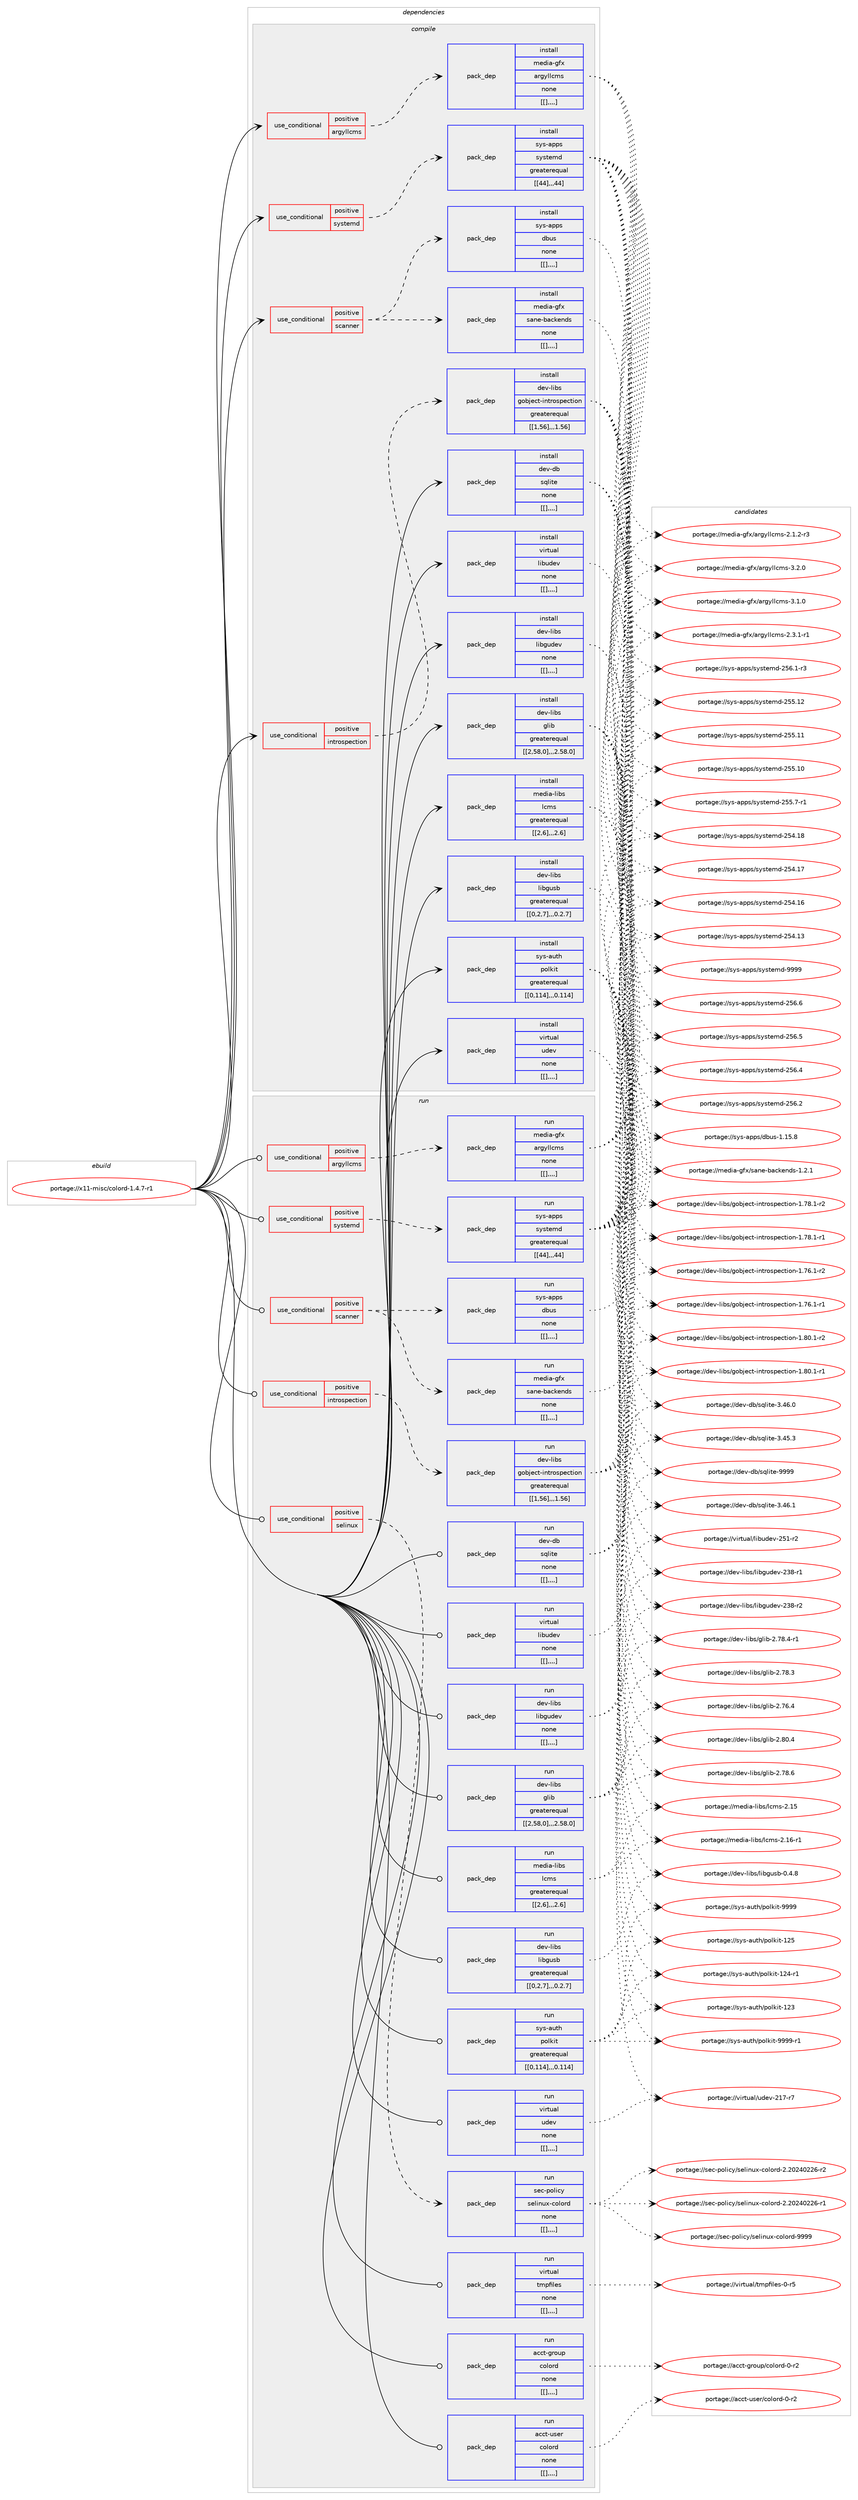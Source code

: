 digraph prolog {

# *************
# Graph options
# *************

newrank=true;
concentrate=true;
compound=true;
graph [rankdir=LR,fontname=Helvetica,fontsize=10,ranksep=1.5];#, ranksep=2.5, nodesep=0.2];
edge  [arrowhead=vee];
node  [fontname=Helvetica,fontsize=10];

# **********
# The ebuild
# **********

subgraph cluster_leftcol {
color=gray;
label=<<i>ebuild</i>>;
id [label="portage://x11-misc/colord-1.4.7-r1", color=red, width=4, href="../x11-misc/colord-1.4.7-r1.svg"];
}

# ****************
# The dependencies
# ****************

subgraph cluster_midcol {
color=gray;
label=<<i>dependencies</i>>;
subgraph cluster_compile {
fillcolor="#eeeeee";
style=filled;
label=<<i>compile</i>>;
subgraph cond11597 {
dependency33133 [label=<<TABLE BORDER="0" CELLBORDER="1" CELLSPACING="0" CELLPADDING="4"><TR><TD ROWSPAN="3" CELLPADDING="10">use_conditional</TD></TR><TR><TD>positive</TD></TR><TR><TD>argyllcms</TD></TR></TABLE>>, shape=none, color=red];
subgraph pack21311 {
dependency33134 [label=<<TABLE BORDER="0" CELLBORDER="1" CELLSPACING="0" CELLPADDING="4" WIDTH="220"><TR><TD ROWSPAN="6" CELLPADDING="30">pack_dep</TD></TR><TR><TD WIDTH="110">install</TD></TR><TR><TD>media-gfx</TD></TR><TR><TD>argyllcms</TD></TR><TR><TD>none</TD></TR><TR><TD>[[],,,,]</TD></TR></TABLE>>, shape=none, color=blue];
}
dependency33133:e -> dependency33134:w [weight=20,style="dashed",arrowhead="vee"];
}
id:e -> dependency33133:w [weight=20,style="solid",arrowhead="vee"];
subgraph cond11598 {
dependency33135 [label=<<TABLE BORDER="0" CELLBORDER="1" CELLSPACING="0" CELLPADDING="4"><TR><TD ROWSPAN="3" CELLPADDING="10">use_conditional</TD></TR><TR><TD>positive</TD></TR><TR><TD>introspection</TD></TR></TABLE>>, shape=none, color=red];
subgraph pack21312 {
dependency33136 [label=<<TABLE BORDER="0" CELLBORDER="1" CELLSPACING="0" CELLPADDING="4" WIDTH="220"><TR><TD ROWSPAN="6" CELLPADDING="30">pack_dep</TD></TR><TR><TD WIDTH="110">install</TD></TR><TR><TD>dev-libs</TD></TR><TR><TD>gobject-introspection</TD></TR><TR><TD>greaterequal</TD></TR><TR><TD>[[1,56],,,1.56]</TD></TR></TABLE>>, shape=none, color=blue];
}
dependency33135:e -> dependency33136:w [weight=20,style="dashed",arrowhead="vee"];
}
id:e -> dependency33135:w [weight=20,style="solid",arrowhead="vee"];
subgraph cond11599 {
dependency33137 [label=<<TABLE BORDER="0" CELLBORDER="1" CELLSPACING="0" CELLPADDING="4"><TR><TD ROWSPAN="3" CELLPADDING="10">use_conditional</TD></TR><TR><TD>positive</TD></TR><TR><TD>scanner</TD></TR></TABLE>>, shape=none, color=red];
subgraph pack21313 {
dependency33138 [label=<<TABLE BORDER="0" CELLBORDER="1" CELLSPACING="0" CELLPADDING="4" WIDTH="220"><TR><TD ROWSPAN="6" CELLPADDING="30">pack_dep</TD></TR><TR><TD WIDTH="110">install</TD></TR><TR><TD>media-gfx</TD></TR><TR><TD>sane-backends</TD></TR><TR><TD>none</TD></TR><TR><TD>[[],,,,]</TD></TR></TABLE>>, shape=none, color=blue];
}
dependency33137:e -> dependency33138:w [weight=20,style="dashed",arrowhead="vee"];
subgraph pack21314 {
dependency33139 [label=<<TABLE BORDER="0" CELLBORDER="1" CELLSPACING="0" CELLPADDING="4" WIDTH="220"><TR><TD ROWSPAN="6" CELLPADDING="30">pack_dep</TD></TR><TR><TD WIDTH="110">install</TD></TR><TR><TD>sys-apps</TD></TR><TR><TD>dbus</TD></TR><TR><TD>none</TD></TR><TR><TD>[[],,,,]</TD></TR></TABLE>>, shape=none, color=blue];
}
dependency33137:e -> dependency33139:w [weight=20,style="dashed",arrowhead="vee"];
}
id:e -> dependency33137:w [weight=20,style="solid",arrowhead="vee"];
subgraph cond11600 {
dependency33140 [label=<<TABLE BORDER="0" CELLBORDER="1" CELLSPACING="0" CELLPADDING="4"><TR><TD ROWSPAN="3" CELLPADDING="10">use_conditional</TD></TR><TR><TD>positive</TD></TR><TR><TD>systemd</TD></TR></TABLE>>, shape=none, color=red];
subgraph pack21315 {
dependency33141 [label=<<TABLE BORDER="0" CELLBORDER="1" CELLSPACING="0" CELLPADDING="4" WIDTH="220"><TR><TD ROWSPAN="6" CELLPADDING="30">pack_dep</TD></TR><TR><TD WIDTH="110">install</TD></TR><TR><TD>sys-apps</TD></TR><TR><TD>systemd</TD></TR><TR><TD>greaterequal</TD></TR><TR><TD>[[44],,,44]</TD></TR></TABLE>>, shape=none, color=blue];
}
dependency33140:e -> dependency33141:w [weight=20,style="dashed",arrowhead="vee"];
}
id:e -> dependency33140:w [weight=20,style="solid",arrowhead="vee"];
subgraph pack21316 {
dependency33142 [label=<<TABLE BORDER="0" CELLBORDER="1" CELLSPACING="0" CELLPADDING="4" WIDTH="220"><TR><TD ROWSPAN="6" CELLPADDING="30">pack_dep</TD></TR><TR><TD WIDTH="110">install</TD></TR><TR><TD>dev-db</TD></TR><TR><TD>sqlite</TD></TR><TR><TD>none</TD></TR><TR><TD>[[],,,,]</TD></TR></TABLE>>, shape=none, color=blue];
}
id:e -> dependency33142:w [weight=20,style="solid",arrowhead="vee"];
subgraph pack21317 {
dependency33143 [label=<<TABLE BORDER="0" CELLBORDER="1" CELLSPACING="0" CELLPADDING="4" WIDTH="220"><TR><TD ROWSPAN="6" CELLPADDING="30">pack_dep</TD></TR><TR><TD WIDTH="110">install</TD></TR><TR><TD>dev-libs</TD></TR><TR><TD>glib</TD></TR><TR><TD>greaterequal</TD></TR><TR><TD>[[2,58,0],,,2.58.0]</TD></TR></TABLE>>, shape=none, color=blue];
}
id:e -> dependency33143:w [weight=20,style="solid",arrowhead="vee"];
subgraph pack21318 {
dependency33144 [label=<<TABLE BORDER="0" CELLBORDER="1" CELLSPACING="0" CELLPADDING="4" WIDTH="220"><TR><TD ROWSPAN="6" CELLPADDING="30">pack_dep</TD></TR><TR><TD WIDTH="110">install</TD></TR><TR><TD>dev-libs</TD></TR><TR><TD>libgudev</TD></TR><TR><TD>none</TD></TR><TR><TD>[[],,,,]</TD></TR></TABLE>>, shape=none, color=blue];
}
id:e -> dependency33144:w [weight=20,style="solid",arrowhead="vee"];
subgraph pack21319 {
dependency33145 [label=<<TABLE BORDER="0" CELLBORDER="1" CELLSPACING="0" CELLPADDING="4" WIDTH="220"><TR><TD ROWSPAN="6" CELLPADDING="30">pack_dep</TD></TR><TR><TD WIDTH="110">install</TD></TR><TR><TD>dev-libs</TD></TR><TR><TD>libgusb</TD></TR><TR><TD>greaterequal</TD></TR><TR><TD>[[0,2,7],,,0.2.7]</TD></TR></TABLE>>, shape=none, color=blue];
}
id:e -> dependency33145:w [weight=20,style="solid",arrowhead="vee"];
subgraph pack21320 {
dependency33146 [label=<<TABLE BORDER="0" CELLBORDER="1" CELLSPACING="0" CELLPADDING="4" WIDTH="220"><TR><TD ROWSPAN="6" CELLPADDING="30">pack_dep</TD></TR><TR><TD WIDTH="110">install</TD></TR><TR><TD>media-libs</TD></TR><TR><TD>lcms</TD></TR><TR><TD>greaterequal</TD></TR><TR><TD>[[2,6],,,2.6]</TD></TR></TABLE>>, shape=none, color=blue];
}
id:e -> dependency33146:w [weight=20,style="solid",arrowhead="vee"];
subgraph pack21321 {
dependency33147 [label=<<TABLE BORDER="0" CELLBORDER="1" CELLSPACING="0" CELLPADDING="4" WIDTH="220"><TR><TD ROWSPAN="6" CELLPADDING="30">pack_dep</TD></TR><TR><TD WIDTH="110">install</TD></TR><TR><TD>sys-auth</TD></TR><TR><TD>polkit</TD></TR><TR><TD>greaterequal</TD></TR><TR><TD>[[0,114],,,0.114]</TD></TR></TABLE>>, shape=none, color=blue];
}
id:e -> dependency33147:w [weight=20,style="solid",arrowhead="vee"];
subgraph pack21322 {
dependency33148 [label=<<TABLE BORDER="0" CELLBORDER="1" CELLSPACING="0" CELLPADDING="4" WIDTH="220"><TR><TD ROWSPAN="6" CELLPADDING="30">pack_dep</TD></TR><TR><TD WIDTH="110">install</TD></TR><TR><TD>virtual</TD></TR><TR><TD>libudev</TD></TR><TR><TD>none</TD></TR><TR><TD>[[],,,,]</TD></TR></TABLE>>, shape=none, color=blue];
}
id:e -> dependency33148:w [weight=20,style="solid",arrowhead="vee"];
subgraph pack21323 {
dependency33149 [label=<<TABLE BORDER="0" CELLBORDER="1" CELLSPACING="0" CELLPADDING="4" WIDTH="220"><TR><TD ROWSPAN="6" CELLPADDING="30">pack_dep</TD></TR><TR><TD WIDTH="110">install</TD></TR><TR><TD>virtual</TD></TR><TR><TD>udev</TD></TR><TR><TD>none</TD></TR><TR><TD>[[],,,,]</TD></TR></TABLE>>, shape=none, color=blue];
}
id:e -> dependency33149:w [weight=20,style="solid",arrowhead="vee"];
}
subgraph cluster_compileandrun {
fillcolor="#eeeeee";
style=filled;
label=<<i>compile and run</i>>;
}
subgraph cluster_run {
fillcolor="#eeeeee";
style=filled;
label=<<i>run</i>>;
subgraph cond11601 {
dependency33150 [label=<<TABLE BORDER="0" CELLBORDER="1" CELLSPACING="0" CELLPADDING="4"><TR><TD ROWSPAN="3" CELLPADDING="10">use_conditional</TD></TR><TR><TD>positive</TD></TR><TR><TD>argyllcms</TD></TR></TABLE>>, shape=none, color=red];
subgraph pack21324 {
dependency33151 [label=<<TABLE BORDER="0" CELLBORDER="1" CELLSPACING="0" CELLPADDING="4" WIDTH="220"><TR><TD ROWSPAN="6" CELLPADDING="30">pack_dep</TD></TR><TR><TD WIDTH="110">run</TD></TR><TR><TD>media-gfx</TD></TR><TR><TD>argyllcms</TD></TR><TR><TD>none</TD></TR><TR><TD>[[],,,,]</TD></TR></TABLE>>, shape=none, color=blue];
}
dependency33150:e -> dependency33151:w [weight=20,style="dashed",arrowhead="vee"];
}
id:e -> dependency33150:w [weight=20,style="solid",arrowhead="odot"];
subgraph cond11602 {
dependency33152 [label=<<TABLE BORDER="0" CELLBORDER="1" CELLSPACING="0" CELLPADDING="4"><TR><TD ROWSPAN="3" CELLPADDING="10">use_conditional</TD></TR><TR><TD>positive</TD></TR><TR><TD>introspection</TD></TR></TABLE>>, shape=none, color=red];
subgraph pack21325 {
dependency33153 [label=<<TABLE BORDER="0" CELLBORDER="1" CELLSPACING="0" CELLPADDING="4" WIDTH="220"><TR><TD ROWSPAN="6" CELLPADDING="30">pack_dep</TD></TR><TR><TD WIDTH="110">run</TD></TR><TR><TD>dev-libs</TD></TR><TR><TD>gobject-introspection</TD></TR><TR><TD>greaterequal</TD></TR><TR><TD>[[1,56],,,1.56]</TD></TR></TABLE>>, shape=none, color=blue];
}
dependency33152:e -> dependency33153:w [weight=20,style="dashed",arrowhead="vee"];
}
id:e -> dependency33152:w [weight=20,style="solid",arrowhead="odot"];
subgraph cond11603 {
dependency33154 [label=<<TABLE BORDER="0" CELLBORDER="1" CELLSPACING="0" CELLPADDING="4"><TR><TD ROWSPAN="3" CELLPADDING="10">use_conditional</TD></TR><TR><TD>positive</TD></TR><TR><TD>scanner</TD></TR></TABLE>>, shape=none, color=red];
subgraph pack21326 {
dependency33155 [label=<<TABLE BORDER="0" CELLBORDER="1" CELLSPACING="0" CELLPADDING="4" WIDTH="220"><TR><TD ROWSPAN="6" CELLPADDING="30">pack_dep</TD></TR><TR><TD WIDTH="110">run</TD></TR><TR><TD>media-gfx</TD></TR><TR><TD>sane-backends</TD></TR><TR><TD>none</TD></TR><TR><TD>[[],,,,]</TD></TR></TABLE>>, shape=none, color=blue];
}
dependency33154:e -> dependency33155:w [weight=20,style="dashed",arrowhead="vee"];
subgraph pack21327 {
dependency33156 [label=<<TABLE BORDER="0" CELLBORDER="1" CELLSPACING="0" CELLPADDING="4" WIDTH="220"><TR><TD ROWSPAN="6" CELLPADDING="30">pack_dep</TD></TR><TR><TD WIDTH="110">run</TD></TR><TR><TD>sys-apps</TD></TR><TR><TD>dbus</TD></TR><TR><TD>none</TD></TR><TR><TD>[[],,,,]</TD></TR></TABLE>>, shape=none, color=blue];
}
dependency33154:e -> dependency33156:w [weight=20,style="dashed",arrowhead="vee"];
}
id:e -> dependency33154:w [weight=20,style="solid",arrowhead="odot"];
subgraph cond11604 {
dependency33157 [label=<<TABLE BORDER="0" CELLBORDER="1" CELLSPACING="0" CELLPADDING="4"><TR><TD ROWSPAN="3" CELLPADDING="10">use_conditional</TD></TR><TR><TD>positive</TD></TR><TR><TD>selinux</TD></TR></TABLE>>, shape=none, color=red];
subgraph pack21328 {
dependency33158 [label=<<TABLE BORDER="0" CELLBORDER="1" CELLSPACING="0" CELLPADDING="4" WIDTH="220"><TR><TD ROWSPAN="6" CELLPADDING="30">pack_dep</TD></TR><TR><TD WIDTH="110">run</TD></TR><TR><TD>sec-policy</TD></TR><TR><TD>selinux-colord</TD></TR><TR><TD>none</TD></TR><TR><TD>[[],,,,]</TD></TR></TABLE>>, shape=none, color=blue];
}
dependency33157:e -> dependency33158:w [weight=20,style="dashed",arrowhead="vee"];
}
id:e -> dependency33157:w [weight=20,style="solid",arrowhead="odot"];
subgraph cond11605 {
dependency33159 [label=<<TABLE BORDER="0" CELLBORDER="1" CELLSPACING="0" CELLPADDING="4"><TR><TD ROWSPAN="3" CELLPADDING="10">use_conditional</TD></TR><TR><TD>positive</TD></TR><TR><TD>systemd</TD></TR></TABLE>>, shape=none, color=red];
subgraph pack21329 {
dependency33160 [label=<<TABLE BORDER="0" CELLBORDER="1" CELLSPACING="0" CELLPADDING="4" WIDTH="220"><TR><TD ROWSPAN="6" CELLPADDING="30">pack_dep</TD></TR><TR><TD WIDTH="110">run</TD></TR><TR><TD>sys-apps</TD></TR><TR><TD>systemd</TD></TR><TR><TD>greaterequal</TD></TR><TR><TD>[[44],,,44]</TD></TR></TABLE>>, shape=none, color=blue];
}
dependency33159:e -> dependency33160:w [weight=20,style="dashed",arrowhead="vee"];
}
id:e -> dependency33159:w [weight=20,style="solid",arrowhead="odot"];
subgraph pack21330 {
dependency33161 [label=<<TABLE BORDER="0" CELLBORDER="1" CELLSPACING="0" CELLPADDING="4" WIDTH="220"><TR><TD ROWSPAN="6" CELLPADDING="30">pack_dep</TD></TR><TR><TD WIDTH="110">run</TD></TR><TR><TD>acct-group</TD></TR><TR><TD>colord</TD></TR><TR><TD>none</TD></TR><TR><TD>[[],,,,]</TD></TR></TABLE>>, shape=none, color=blue];
}
id:e -> dependency33161:w [weight=20,style="solid",arrowhead="odot"];
subgraph pack21331 {
dependency33162 [label=<<TABLE BORDER="0" CELLBORDER="1" CELLSPACING="0" CELLPADDING="4" WIDTH="220"><TR><TD ROWSPAN="6" CELLPADDING="30">pack_dep</TD></TR><TR><TD WIDTH="110">run</TD></TR><TR><TD>acct-user</TD></TR><TR><TD>colord</TD></TR><TR><TD>none</TD></TR><TR><TD>[[],,,,]</TD></TR></TABLE>>, shape=none, color=blue];
}
id:e -> dependency33162:w [weight=20,style="solid",arrowhead="odot"];
subgraph pack21332 {
dependency33163 [label=<<TABLE BORDER="0" CELLBORDER="1" CELLSPACING="0" CELLPADDING="4" WIDTH="220"><TR><TD ROWSPAN="6" CELLPADDING="30">pack_dep</TD></TR><TR><TD WIDTH="110">run</TD></TR><TR><TD>dev-db</TD></TR><TR><TD>sqlite</TD></TR><TR><TD>none</TD></TR><TR><TD>[[],,,,]</TD></TR></TABLE>>, shape=none, color=blue];
}
id:e -> dependency33163:w [weight=20,style="solid",arrowhead="odot"];
subgraph pack21333 {
dependency33164 [label=<<TABLE BORDER="0" CELLBORDER="1" CELLSPACING="0" CELLPADDING="4" WIDTH="220"><TR><TD ROWSPAN="6" CELLPADDING="30">pack_dep</TD></TR><TR><TD WIDTH="110">run</TD></TR><TR><TD>dev-libs</TD></TR><TR><TD>glib</TD></TR><TR><TD>greaterequal</TD></TR><TR><TD>[[2,58,0],,,2.58.0]</TD></TR></TABLE>>, shape=none, color=blue];
}
id:e -> dependency33164:w [weight=20,style="solid",arrowhead="odot"];
subgraph pack21334 {
dependency33165 [label=<<TABLE BORDER="0" CELLBORDER="1" CELLSPACING="0" CELLPADDING="4" WIDTH="220"><TR><TD ROWSPAN="6" CELLPADDING="30">pack_dep</TD></TR><TR><TD WIDTH="110">run</TD></TR><TR><TD>dev-libs</TD></TR><TR><TD>libgudev</TD></TR><TR><TD>none</TD></TR><TR><TD>[[],,,,]</TD></TR></TABLE>>, shape=none, color=blue];
}
id:e -> dependency33165:w [weight=20,style="solid",arrowhead="odot"];
subgraph pack21335 {
dependency33166 [label=<<TABLE BORDER="0" CELLBORDER="1" CELLSPACING="0" CELLPADDING="4" WIDTH="220"><TR><TD ROWSPAN="6" CELLPADDING="30">pack_dep</TD></TR><TR><TD WIDTH="110">run</TD></TR><TR><TD>dev-libs</TD></TR><TR><TD>libgusb</TD></TR><TR><TD>greaterequal</TD></TR><TR><TD>[[0,2,7],,,0.2.7]</TD></TR></TABLE>>, shape=none, color=blue];
}
id:e -> dependency33166:w [weight=20,style="solid",arrowhead="odot"];
subgraph pack21336 {
dependency33167 [label=<<TABLE BORDER="0" CELLBORDER="1" CELLSPACING="0" CELLPADDING="4" WIDTH="220"><TR><TD ROWSPAN="6" CELLPADDING="30">pack_dep</TD></TR><TR><TD WIDTH="110">run</TD></TR><TR><TD>media-libs</TD></TR><TR><TD>lcms</TD></TR><TR><TD>greaterequal</TD></TR><TR><TD>[[2,6],,,2.6]</TD></TR></TABLE>>, shape=none, color=blue];
}
id:e -> dependency33167:w [weight=20,style="solid",arrowhead="odot"];
subgraph pack21337 {
dependency33168 [label=<<TABLE BORDER="0" CELLBORDER="1" CELLSPACING="0" CELLPADDING="4" WIDTH="220"><TR><TD ROWSPAN="6" CELLPADDING="30">pack_dep</TD></TR><TR><TD WIDTH="110">run</TD></TR><TR><TD>sys-auth</TD></TR><TR><TD>polkit</TD></TR><TR><TD>greaterequal</TD></TR><TR><TD>[[0,114],,,0.114]</TD></TR></TABLE>>, shape=none, color=blue];
}
id:e -> dependency33168:w [weight=20,style="solid",arrowhead="odot"];
subgraph pack21338 {
dependency33169 [label=<<TABLE BORDER="0" CELLBORDER="1" CELLSPACING="0" CELLPADDING="4" WIDTH="220"><TR><TD ROWSPAN="6" CELLPADDING="30">pack_dep</TD></TR><TR><TD WIDTH="110">run</TD></TR><TR><TD>virtual</TD></TR><TR><TD>libudev</TD></TR><TR><TD>none</TD></TR><TR><TD>[[],,,,]</TD></TR></TABLE>>, shape=none, color=blue];
}
id:e -> dependency33169:w [weight=20,style="solid",arrowhead="odot"];
subgraph pack21339 {
dependency33170 [label=<<TABLE BORDER="0" CELLBORDER="1" CELLSPACING="0" CELLPADDING="4" WIDTH="220"><TR><TD ROWSPAN="6" CELLPADDING="30">pack_dep</TD></TR><TR><TD WIDTH="110">run</TD></TR><TR><TD>virtual</TD></TR><TR><TD>tmpfiles</TD></TR><TR><TD>none</TD></TR><TR><TD>[[],,,,]</TD></TR></TABLE>>, shape=none, color=blue];
}
id:e -> dependency33170:w [weight=20,style="solid",arrowhead="odot"];
subgraph pack21340 {
dependency33171 [label=<<TABLE BORDER="0" CELLBORDER="1" CELLSPACING="0" CELLPADDING="4" WIDTH="220"><TR><TD ROWSPAN="6" CELLPADDING="30">pack_dep</TD></TR><TR><TD WIDTH="110">run</TD></TR><TR><TD>virtual</TD></TR><TR><TD>udev</TD></TR><TR><TD>none</TD></TR><TR><TD>[[],,,,]</TD></TR></TABLE>>, shape=none, color=blue];
}
id:e -> dependency33171:w [weight=20,style="solid",arrowhead="odot"];
}
}

# **************
# The candidates
# **************

subgraph cluster_choices {
rank=same;
color=gray;
label=<<i>candidates</i>>;

subgraph choice21311 {
color=black;
nodesep=1;
choice1091011001059745103102120479711410312110810899109115455146504648 [label="portage://media-gfx/argyllcms-3.2.0", color=red, width=4,href="../media-gfx/argyllcms-3.2.0.svg"];
choice1091011001059745103102120479711410312110810899109115455146494648 [label="portage://media-gfx/argyllcms-3.1.0", color=red, width=4,href="../media-gfx/argyllcms-3.1.0.svg"];
choice10910110010597451031021204797114103121108108991091154550465146494511449 [label="portage://media-gfx/argyllcms-2.3.1-r1", color=red, width=4,href="../media-gfx/argyllcms-2.3.1-r1.svg"];
choice10910110010597451031021204797114103121108108991091154550464946504511451 [label="portage://media-gfx/argyllcms-2.1.2-r3", color=red, width=4,href="../media-gfx/argyllcms-2.1.2-r3.svg"];
dependency33134:e -> choice1091011001059745103102120479711410312110810899109115455146504648:w [style=dotted,weight="100"];
dependency33134:e -> choice1091011001059745103102120479711410312110810899109115455146494648:w [style=dotted,weight="100"];
dependency33134:e -> choice10910110010597451031021204797114103121108108991091154550465146494511449:w [style=dotted,weight="100"];
dependency33134:e -> choice10910110010597451031021204797114103121108108991091154550464946504511451:w [style=dotted,weight="100"];
}
subgraph choice21312 {
color=black;
nodesep=1;
choice10010111845108105981154710311198106101991164510511011611411111511210199116105111110454946564846494511450 [label="portage://dev-libs/gobject-introspection-1.80.1-r2", color=red, width=4,href="../dev-libs/gobject-introspection-1.80.1-r2.svg"];
choice10010111845108105981154710311198106101991164510511011611411111511210199116105111110454946564846494511449 [label="portage://dev-libs/gobject-introspection-1.80.1-r1", color=red, width=4,href="../dev-libs/gobject-introspection-1.80.1-r1.svg"];
choice10010111845108105981154710311198106101991164510511011611411111511210199116105111110454946555646494511450 [label="portage://dev-libs/gobject-introspection-1.78.1-r2", color=red, width=4,href="../dev-libs/gobject-introspection-1.78.1-r2.svg"];
choice10010111845108105981154710311198106101991164510511011611411111511210199116105111110454946555646494511449 [label="portage://dev-libs/gobject-introspection-1.78.1-r1", color=red, width=4,href="../dev-libs/gobject-introspection-1.78.1-r1.svg"];
choice10010111845108105981154710311198106101991164510511011611411111511210199116105111110454946555446494511450 [label="portage://dev-libs/gobject-introspection-1.76.1-r2", color=red, width=4,href="../dev-libs/gobject-introspection-1.76.1-r2.svg"];
choice10010111845108105981154710311198106101991164510511011611411111511210199116105111110454946555446494511449 [label="portage://dev-libs/gobject-introspection-1.76.1-r1", color=red, width=4,href="../dev-libs/gobject-introspection-1.76.1-r1.svg"];
dependency33136:e -> choice10010111845108105981154710311198106101991164510511011611411111511210199116105111110454946564846494511450:w [style=dotted,weight="100"];
dependency33136:e -> choice10010111845108105981154710311198106101991164510511011611411111511210199116105111110454946564846494511449:w [style=dotted,weight="100"];
dependency33136:e -> choice10010111845108105981154710311198106101991164510511011611411111511210199116105111110454946555646494511450:w [style=dotted,weight="100"];
dependency33136:e -> choice10010111845108105981154710311198106101991164510511011611411111511210199116105111110454946555646494511449:w [style=dotted,weight="100"];
dependency33136:e -> choice10010111845108105981154710311198106101991164510511011611411111511210199116105111110454946555446494511450:w [style=dotted,weight="100"];
dependency33136:e -> choice10010111845108105981154710311198106101991164510511011611411111511210199116105111110454946555446494511449:w [style=dotted,weight="100"];
}
subgraph choice21313 {
color=black;
nodesep=1;
choice1091011001059745103102120471159711010145989799107101110100115454946504649 [label="portage://media-gfx/sane-backends-1.2.1", color=red, width=4,href="../media-gfx/sane-backends-1.2.1.svg"];
dependency33138:e -> choice1091011001059745103102120471159711010145989799107101110100115454946504649:w [style=dotted,weight="100"];
}
subgraph choice21314 {
color=black;
nodesep=1;
choice1151211154597112112115471009811711545494649534656 [label="portage://sys-apps/dbus-1.15.8", color=red, width=4,href="../sys-apps/dbus-1.15.8.svg"];
dependency33139:e -> choice1151211154597112112115471009811711545494649534656:w [style=dotted,weight="100"];
}
subgraph choice21315 {
color=black;
nodesep=1;
choice1151211154597112112115471151211151161011091004557575757 [label="portage://sys-apps/systemd-9999", color=red, width=4,href="../sys-apps/systemd-9999.svg"];
choice115121115459711211211547115121115116101109100455053544654 [label="portage://sys-apps/systemd-256.6", color=red, width=4,href="../sys-apps/systemd-256.6.svg"];
choice115121115459711211211547115121115116101109100455053544653 [label="portage://sys-apps/systemd-256.5", color=red, width=4,href="../sys-apps/systemd-256.5.svg"];
choice115121115459711211211547115121115116101109100455053544652 [label="portage://sys-apps/systemd-256.4", color=red, width=4,href="../sys-apps/systemd-256.4.svg"];
choice115121115459711211211547115121115116101109100455053544650 [label="portage://sys-apps/systemd-256.2", color=red, width=4,href="../sys-apps/systemd-256.2.svg"];
choice1151211154597112112115471151211151161011091004550535446494511451 [label="portage://sys-apps/systemd-256.1-r3", color=red, width=4,href="../sys-apps/systemd-256.1-r3.svg"];
choice11512111545971121121154711512111511610110910045505353464950 [label="portage://sys-apps/systemd-255.12", color=red, width=4,href="../sys-apps/systemd-255.12.svg"];
choice11512111545971121121154711512111511610110910045505353464949 [label="portage://sys-apps/systemd-255.11", color=red, width=4,href="../sys-apps/systemd-255.11.svg"];
choice11512111545971121121154711512111511610110910045505353464948 [label="portage://sys-apps/systemd-255.10", color=red, width=4,href="../sys-apps/systemd-255.10.svg"];
choice1151211154597112112115471151211151161011091004550535346554511449 [label="portage://sys-apps/systemd-255.7-r1", color=red, width=4,href="../sys-apps/systemd-255.7-r1.svg"];
choice11512111545971121121154711512111511610110910045505352464956 [label="portage://sys-apps/systemd-254.18", color=red, width=4,href="../sys-apps/systemd-254.18.svg"];
choice11512111545971121121154711512111511610110910045505352464955 [label="portage://sys-apps/systemd-254.17", color=red, width=4,href="../sys-apps/systemd-254.17.svg"];
choice11512111545971121121154711512111511610110910045505352464954 [label="portage://sys-apps/systemd-254.16", color=red, width=4,href="../sys-apps/systemd-254.16.svg"];
choice11512111545971121121154711512111511610110910045505352464951 [label="portage://sys-apps/systemd-254.13", color=red, width=4,href="../sys-apps/systemd-254.13.svg"];
dependency33141:e -> choice1151211154597112112115471151211151161011091004557575757:w [style=dotted,weight="100"];
dependency33141:e -> choice115121115459711211211547115121115116101109100455053544654:w [style=dotted,weight="100"];
dependency33141:e -> choice115121115459711211211547115121115116101109100455053544653:w [style=dotted,weight="100"];
dependency33141:e -> choice115121115459711211211547115121115116101109100455053544652:w [style=dotted,weight="100"];
dependency33141:e -> choice115121115459711211211547115121115116101109100455053544650:w [style=dotted,weight="100"];
dependency33141:e -> choice1151211154597112112115471151211151161011091004550535446494511451:w [style=dotted,weight="100"];
dependency33141:e -> choice11512111545971121121154711512111511610110910045505353464950:w [style=dotted,weight="100"];
dependency33141:e -> choice11512111545971121121154711512111511610110910045505353464949:w [style=dotted,weight="100"];
dependency33141:e -> choice11512111545971121121154711512111511610110910045505353464948:w [style=dotted,weight="100"];
dependency33141:e -> choice1151211154597112112115471151211151161011091004550535346554511449:w [style=dotted,weight="100"];
dependency33141:e -> choice11512111545971121121154711512111511610110910045505352464956:w [style=dotted,weight="100"];
dependency33141:e -> choice11512111545971121121154711512111511610110910045505352464955:w [style=dotted,weight="100"];
dependency33141:e -> choice11512111545971121121154711512111511610110910045505352464954:w [style=dotted,weight="100"];
dependency33141:e -> choice11512111545971121121154711512111511610110910045505352464951:w [style=dotted,weight="100"];
}
subgraph choice21316 {
color=black;
nodesep=1;
choice1001011184510098471151131081051161014557575757 [label="portage://dev-db/sqlite-9999", color=red, width=4,href="../dev-db/sqlite-9999.svg"];
choice10010111845100984711511310810511610145514652544649 [label="portage://dev-db/sqlite-3.46.1", color=red, width=4,href="../dev-db/sqlite-3.46.1.svg"];
choice10010111845100984711511310810511610145514652544648 [label="portage://dev-db/sqlite-3.46.0", color=red, width=4,href="../dev-db/sqlite-3.46.0.svg"];
choice10010111845100984711511310810511610145514652534651 [label="portage://dev-db/sqlite-3.45.3", color=red, width=4,href="../dev-db/sqlite-3.45.3.svg"];
dependency33142:e -> choice1001011184510098471151131081051161014557575757:w [style=dotted,weight="100"];
dependency33142:e -> choice10010111845100984711511310810511610145514652544649:w [style=dotted,weight="100"];
dependency33142:e -> choice10010111845100984711511310810511610145514652544648:w [style=dotted,weight="100"];
dependency33142:e -> choice10010111845100984711511310810511610145514652534651:w [style=dotted,weight="100"];
}
subgraph choice21317 {
color=black;
nodesep=1;
choice1001011184510810598115471031081059845504656484652 [label="portage://dev-libs/glib-2.80.4", color=red, width=4,href="../dev-libs/glib-2.80.4.svg"];
choice1001011184510810598115471031081059845504655564654 [label="portage://dev-libs/glib-2.78.6", color=red, width=4,href="../dev-libs/glib-2.78.6.svg"];
choice10010111845108105981154710310810598455046555646524511449 [label="portage://dev-libs/glib-2.78.4-r1", color=red, width=4,href="../dev-libs/glib-2.78.4-r1.svg"];
choice1001011184510810598115471031081059845504655564651 [label="portage://dev-libs/glib-2.78.3", color=red, width=4,href="../dev-libs/glib-2.78.3.svg"];
choice1001011184510810598115471031081059845504655544652 [label="portage://dev-libs/glib-2.76.4", color=red, width=4,href="../dev-libs/glib-2.76.4.svg"];
dependency33143:e -> choice1001011184510810598115471031081059845504656484652:w [style=dotted,weight="100"];
dependency33143:e -> choice1001011184510810598115471031081059845504655564654:w [style=dotted,weight="100"];
dependency33143:e -> choice10010111845108105981154710310810598455046555646524511449:w [style=dotted,weight="100"];
dependency33143:e -> choice1001011184510810598115471031081059845504655564651:w [style=dotted,weight="100"];
dependency33143:e -> choice1001011184510810598115471031081059845504655544652:w [style=dotted,weight="100"];
}
subgraph choice21318 {
color=black;
nodesep=1;
choice10010111845108105981154710810598103117100101118455051564511450 [label="portage://dev-libs/libgudev-238-r2", color=red, width=4,href="../dev-libs/libgudev-238-r2.svg"];
choice10010111845108105981154710810598103117100101118455051564511449 [label="portage://dev-libs/libgudev-238-r1", color=red, width=4,href="../dev-libs/libgudev-238-r1.svg"];
dependency33144:e -> choice10010111845108105981154710810598103117100101118455051564511450:w [style=dotted,weight="100"];
dependency33144:e -> choice10010111845108105981154710810598103117100101118455051564511449:w [style=dotted,weight="100"];
}
subgraph choice21319 {
color=black;
nodesep=1;
choice1001011184510810598115471081059810311711598454846524656 [label="portage://dev-libs/libgusb-0.4.8", color=red, width=4,href="../dev-libs/libgusb-0.4.8.svg"];
dependency33145:e -> choice1001011184510810598115471081059810311711598454846524656:w [style=dotted,weight="100"];
}
subgraph choice21320 {
color=black;
nodesep=1;
choice109101100105974510810598115471089910911545504649544511449 [label="portage://media-libs/lcms-2.16-r1", color=red, width=4,href="../media-libs/lcms-2.16-r1.svg"];
choice10910110010597451081059811547108991091154550464953 [label="portage://media-libs/lcms-2.15", color=red, width=4,href="../media-libs/lcms-2.15.svg"];
dependency33146:e -> choice109101100105974510810598115471089910911545504649544511449:w [style=dotted,weight="100"];
dependency33146:e -> choice10910110010597451081059811547108991091154550464953:w [style=dotted,weight="100"];
}
subgraph choice21321 {
color=black;
nodesep=1;
choice11512111545971171161044711211110810710511645575757574511449 [label="portage://sys-auth/polkit-9999-r1", color=red, width=4,href="../sys-auth/polkit-9999-r1.svg"];
choice1151211154597117116104471121111081071051164557575757 [label="portage://sys-auth/polkit-9999", color=red, width=4,href="../sys-auth/polkit-9999.svg"];
choice11512111545971171161044711211110810710511645495053 [label="portage://sys-auth/polkit-125", color=red, width=4,href="../sys-auth/polkit-125.svg"];
choice115121115459711711610447112111108107105116454950524511449 [label="portage://sys-auth/polkit-124-r1", color=red, width=4,href="../sys-auth/polkit-124-r1.svg"];
choice11512111545971171161044711211110810710511645495051 [label="portage://sys-auth/polkit-123", color=red, width=4,href="../sys-auth/polkit-123.svg"];
dependency33147:e -> choice11512111545971171161044711211110810710511645575757574511449:w [style=dotted,weight="100"];
dependency33147:e -> choice1151211154597117116104471121111081071051164557575757:w [style=dotted,weight="100"];
dependency33147:e -> choice11512111545971171161044711211110810710511645495053:w [style=dotted,weight="100"];
dependency33147:e -> choice115121115459711711610447112111108107105116454950524511449:w [style=dotted,weight="100"];
dependency33147:e -> choice11512111545971171161044711211110810710511645495051:w [style=dotted,weight="100"];
}
subgraph choice21322 {
color=black;
nodesep=1;
choice118105114116117971084710810598117100101118455053494511450 [label="portage://virtual/libudev-251-r2", color=red, width=4,href="../virtual/libudev-251-r2.svg"];
dependency33148:e -> choice118105114116117971084710810598117100101118455053494511450:w [style=dotted,weight="100"];
}
subgraph choice21323 {
color=black;
nodesep=1;
choice1181051141161179710847117100101118455049554511455 [label="portage://virtual/udev-217-r7", color=red, width=4,href="../virtual/udev-217-r7.svg"];
dependency33149:e -> choice1181051141161179710847117100101118455049554511455:w [style=dotted,weight="100"];
}
subgraph choice21324 {
color=black;
nodesep=1;
choice1091011001059745103102120479711410312110810899109115455146504648 [label="portage://media-gfx/argyllcms-3.2.0", color=red, width=4,href="../media-gfx/argyllcms-3.2.0.svg"];
choice1091011001059745103102120479711410312110810899109115455146494648 [label="portage://media-gfx/argyllcms-3.1.0", color=red, width=4,href="../media-gfx/argyllcms-3.1.0.svg"];
choice10910110010597451031021204797114103121108108991091154550465146494511449 [label="portage://media-gfx/argyllcms-2.3.1-r1", color=red, width=4,href="../media-gfx/argyllcms-2.3.1-r1.svg"];
choice10910110010597451031021204797114103121108108991091154550464946504511451 [label="portage://media-gfx/argyllcms-2.1.2-r3", color=red, width=4,href="../media-gfx/argyllcms-2.1.2-r3.svg"];
dependency33151:e -> choice1091011001059745103102120479711410312110810899109115455146504648:w [style=dotted,weight="100"];
dependency33151:e -> choice1091011001059745103102120479711410312110810899109115455146494648:w [style=dotted,weight="100"];
dependency33151:e -> choice10910110010597451031021204797114103121108108991091154550465146494511449:w [style=dotted,weight="100"];
dependency33151:e -> choice10910110010597451031021204797114103121108108991091154550464946504511451:w [style=dotted,weight="100"];
}
subgraph choice21325 {
color=black;
nodesep=1;
choice10010111845108105981154710311198106101991164510511011611411111511210199116105111110454946564846494511450 [label="portage://dev-libs/gobject-introspection-1.80.1-r2", color=red, width=4,href="../dev-libs/gobject-introspection-1.80.1-r2.svg"];
choice10010111845108105981154710311198106101991164510511011611411111511210199116105111110454946564846494511449 [label="portage://dev-libs/gobject-introspection-1.80.1-r1", color=red, width=4,href="../dev-libs/gobject-introspection-1.80.1-r1.svg"];
choice10010111845108105981154710311198106101991164510511011611411111511210199116105111110454946555646494511450 [label="portage://dev-libs/gobject-introspection-1.78.1-r2", color=red, width=4,href="../dev-libs/gobject-introspection-1.78.1-r2.svg"];
choice10010111845108105981154710311198106101991164510511011611411111511210199116105111110454946555646494511449 [label="portage://dev-libs/gobject-introspection-1.78.1-r1", color=red, width=4,href="../dev-libs/gobject-introspection-1.78.1-r1.svg"];
choice10010111845108105981154710311198106101991164510511011611411111511210199116105111110454946555446494511450 [label="portage://dev-libs/gobject-introspection-1.76.1-r2", color=red, width=4,href="../dev-libs/gobject-introspection-1.76.1-r2.svg"];
choice10010111845108105981154710311198106101991164510511011611411111511210199116105111110454946555446494511449 [label="portage://dev-libs/gobject-introspection-1.76.1-r1", color=red, width=4,href="../dev-libs/gobject-introspection-1.76.1-r1.svg"];
dependency33153:e -> choice10010111845108105981154710311198106101991164510511011611411111511210199116105111110454946564846494511450:w [style=dotted,weight="100"];
dependency33153:e -> choice10010111845108105981154710311198106101991164510511011611411111511210199116105111110454946564846494511449:w [style=dotted,weight="100"];
dependency33153:e -> choice10010111845108105981154710311198106101991164510511011611411111511210199116105111110454946555646494511450:w [style=dotted,weight="100"];
dependency33153:e -> choice10010111845108105981154710311198106101991164510511011611411111511210199116105111110454946555646494511449:w [style=dotted,weight="100"];
dependency33153:e -> choice10010111845108105981154710311198106101991164510511011611411111511210199116105111110454946555446494511450:w [style=dotted,weight="100"];
dependency33153:e -> choice10010111845108105981154710311198106101991164510511011611411111511210199116105111110454946555446494511449:w [style=dotted,weight="100"];
}
subgraph choice21326 {
color=black;
nodesep=1;
choice1091011001059745103102120471159711010145989799107101110100115454946504649 [label="portage://media-gfx/sane-backends-1.2.1", color=red, width=4,href="../media-gfx/sane-backends-1.2.1.svg"];
dependency33155:e -> choice1091011001059745103102120471159711010145989799107101110100115454946504649:w [style=dotted,weight="100"];
}
subgraph choice21327 {
color=black;
nodesep=1;
choice1151211154597112112115471009811711545494649534656 [label="portage://sys-apps/dbus-1.15.8", color=red, width=4,href="../sys-apps/dbus-1.15.8.svg"];
dependency33156:e -> choice1151211154597112112115471009811711545494649534656:w [style=dotted,weight="100"];
}
subgraph choice21328 {
color=black;
nodesep=1;
choice1151019945112111108105991214711510110810511011712045991111081111141004557575757 [label="portage://sec-policy/selinux-colord-9999", color=red, width=4,href="../sec-policy/selinux-colord-9999.svg"];
choice11510199451121111081059912147115101108105110117120459911110811111410045504650485052485050544511450 [label="portage://sec-policy/selinux-colord-2.20240226-r2", color=red, width=4,href="../sec-policy/selinux-colord-2.20240226-r2.svg"];
choice11510199451121111081059912147115101108105110117120459911110811111410045504650485052485050544511449 [label="portage://sec-policy/selinux-colord-2.20240226-r1", color=red, width=4,href="../sec-policy/selinux-colord-2.20240226-r1.svg"];
dependency33158:e -> choice1151019945112111108105991214711510110810511011712045991111081111141004557575757:w [style=dotted,weight="100"];
dependency33158:e -> choice11510199451121111081059912147115101108105110117120459911110811111410045504650485052485050544511450:w [style=dotted,weight="100"];
dependency33158:e -> choice11510199451121111081059912147115101108105110117120459911110811111410045504650485052485050544511449:w [style=dotted,weight="100"];
}
subgraph choice21329 {
color=black;
nodesep=1;
choice1151211154597112112115471151211151161011091004557575757 [label="portage://sys-apps/systemd-9999", color=red, width=4,href="../sys-apps/systemd-9999.svg"];
choice115121115459711211211547115121115116101109100455053544654 [label="portage://sys-apps/systemd-256.6", color=red, width=4,href="../sys-apps/systemd-256.6.svg"];
choice115121115459711211211547115121115116101109100455053544653 [label="portage://sys-apps/systemd-256.5", color=red, width=4,href="../sys-apps/systemd-256.5.svg"];
choice115121115459711211211547115121115116101109100455053544652 [label="portage://sys-apps/systemd-256.4", color=red, width=4,href="../sys-apps/systemd-256.4.svg"];
choice115121115459711211211547115121115116101109100455053544650 [label="portage://sys-apps/systemd-256.2", color=red, width=4,href="../sys-apps/systemd-256.2.svg"];
choice1151211154597112112115471151211151161011091004550535446494511451 [label="portage://sys-apps/systemd-256.1-r3", color=red, width=4,href="../sys-apps/systemd-256.1-r3.svg"];
choice11512111545971121121154711512111511610110910045505353464950 [label="portage://sys-apps/systemd-255.12", color=red, width=4,href="../sys-apps/systemd-255.12.svg"];
choice11512111545971121121154711512111511610110910045505353464949 [label="portage://sys-apps/systemd-255.11", color=red, width=4,href="../sys-apps/systemd-255.11.svg"];
choice11512111545971121121154711512111511610110910045505353464948 [label="portage://sys-apps/systemd-255.10", color=red, width=4,href="../sys-apps/systemd-255.10.svg"];
choice1151211154597112112115471151211151161011091004550535346554511449 [label="portage://sys-apps/systemd-255.7-r1", color=red, width=4,href="../sys-apps/systemd-255.7-r1.svg"];
choice11512111545971121121154711512111511610110910045505352464956 [label="portage://sys-apps/systemd-254.18", color=red, width=4,href="../sys-apps/systemd-254.18.svg"];
choice11512111545971121121154711512111511610110910045505352464955 [label="portage://sys-apps/systemd-254.17", color=red, width=4,href="../sys-apps/systemd-254.17.svg"];
choice11512111545971121121154711512111511610110910045505352464954 [label="portage://sys-apps/systemd-254.16", color=red, width=4,href="../sys-apps/systemd-254.16.svg"];
choice11512111545971121121154711512111511610110910045505352464951 [label="portage://sys-apps/systemd-254.13", color=red, width=4,href="../sys-apps/systemd-254.13.svg"];
dependency33160:e -> choice1151211154597112112115471151211151161011091004557575757:w [style=dotted,weight="100"];
dependency33160:e -> choice115121115459711211211547115121115116101109100455053544654:w [style=dotted,weight="100"];
dependency33160:e -> choice115121115459711211211547115121115116101109100455053544653:w [style=dotted,weight="100"];
dependency33160:e -> choice115121115459711211211547115121115116101109100455053544652:w [style=dotted,weight="100"];
dependency33160:e -> choice115121115459711211211547115121115116101109100455053544650:w [style=dotted,weight="100"];
dependency33160:e -> choice1151211154597112112115471151211151161011091004550535446494511451:w [style=dotted,weight="100"];
dependency33160:e -> choice11512111545971121121154711512111511610110910045505353464950:w [style=dotted,weight="100"];
dependency33160:e -> choice11512111545971121121154711512111511610110910045505353464949:w [style=dotted,weight="100"];
dependency33160:e -> choice11512111545971121121154711512111511610110910045505353464948:w [style=dotted,weight="100"];
dependency33160:e -> choice1151211154597112112115471151211151161011091004550535346554511449:w [style=dotted,weight="100"];
dependency33160:e -> choice11512111545971121121154711512111511610110910045505352464956:w [style=dotted,weight="100"];
dependency33160:e -> choice11512111545971121121154711512111511610110910045505352464955:w [style=dotted,weight="100"];
dependency33160:e -> choice11512111545971121121154711512111511610110910045505352464954:w [style=dotted,weight="100"];
dependency33160:e -> choice11512111545971121121154711512111511610110910045505352464951:w [style=dotted,weight="100"];
}
subgraph choice21330 {
color=black;
nodesep=1;
choice97999911645103114111117112479911110811111410045484511450 [label="portage://acct-group/colord-0-r2", color=red, width=4,href="../acct-group/colord-0-r2.svg"];
dependency33161:e -> choice97999911645103114111117112479911110811111410045484511450:w [style=dotted,weight="100"];
}
subgraph choice21331 {
color=black;
nodesep=1;
choice97999911645117115101114479911110811111410045484511450 [label="portage://acct-user/colord-0-r2", color=red, width=4,href="../acct-user/colord-0-r2.svg"];
dependency33162:e -> choice97999911645117115101114479911110811111410045484511450:w [style=dotted,weight="100"];
}
subgraph choice21332 {
color=black;
nodesep=1;
choice1001011184510098471151131081051161014557575757 [label="portage://dev-db/sqlite-9999", color=red, width=4,href="../dev-db/sqlite-9999.svg"];
choice10010111845100984711511310810511610145514652544649 [label="portage://dev-db/sqlite-3.46.1", color=red, width=4,href="../dev-db/sqlite-3.46.1.svg"];
choice10010111845100984711511310810511610145514652544648 [label="portage://dev-db/sqlite-3.46.0", color=red, width=4,href="../dev-db/sqlite-3.46.0.svg"];
choice10010111845100984711511310810511610145514652534651 [label="portage://dev-db/sqlite-3.45.3", color=red, width=4,href="../dev-db/sqlite-3.45.3.svg"];
dependency33163:e -> choice1001011184510098471151131081051161014557575757:w [style=dotted,weight="100"];
dependency33163:e -> choice10010111845100984711511310810511610145514652544649:w [style=dotted,weight="100"];
dependency33163:e -> choice10010111845100984711511310810511610145514652544648:w [style=dotted,weight="100"];
dependency33163:e -> choice10010111845100984711511310810511610145514652534651:w [style=dotted,weight="100"];
}
subgraph choice21333 {
color=black;
nodesep=1;
choice1001011184510810598115471031081059845504656484652 [label="portage://dev-libs/glib-2.80.4", color=red, width=4,href="../dev-libs/glib-2.80.4.svg"];
choice1001011184510810598115471031081059845504655564654 [label="portage://dev-libs/glib-2.78.6", color=red, width=4,href="../dev-libs/glib-2.78.6.svg"];
choice10010111845108105981154710310810598455046555646524511449 [label="portage://dev-libs/glib-2.78.4-r1", color=red, width=4,href="../dev-libs/glib-2.78.4-r1.svg"];
choice1001011184510810598115471031081059845504655564651 [label="portage://dev-libs/glib-2.78.3", color=red, width=4,href="../dev-libs/glib-2.78.3.svg"];
choice1001011184510810598115471031081059845504655544652 [label="portage://dev-libs/glib-2.76.4", color=red, width=4,href="../dev-libs/glib-2.76.4.svg"];
dependency33164:e -> choice1001011184510810598115471031081059845504656484652:w [style=dotted,weight="100"];
dependency33164:e -> choice1001011184510810598115471031081059845504655564654:w [style=dotted,weight="100"];
dependency33164:e -> choice10010111845108105981154710310810598455046555646524511449:w [style=dotted,weight="100"];
dependency33164:e -> choice1001011184510810598115471031081059845504655564651:w [style=dotted,weight="100"];
dependency33164:e -> choice1001011184510810598115471031081059845504655544652:w [style=dotted,weight="100"];
}
subgraph choice21334 {
color=black;
nodesep=1;
choice10010111845108105981154710810598103117100101118455051564511450 [label="portage://dev-libs/libgudev-238-r2", color=red, width=4,href="../dev-libs/libgudev-238-r2.svg"];
choice10010111845108105981154710810598103117100101118455051564511449 [label="portage://dev-libs/libgudev-238-r1", color=red, width=4,href="../dev-libs/libgudev-238-r1.svg"];
dependency33165:e -> choice10010111845108105981154710810598103117100101118455051564511450:w [style=dotted,weight="100"];
dependency33165:e -> choice10010111845108105981154710810598103117100101118455051564511449:w [style=dotted,weight="100"];
}
subgraph choice21335 {
color=black;
nodesep=1;
choice1001011184510810598115471081059810311711598454846524656 [label="portage://dev-libs/libgusb-0.4.8", color=red, width=4,href="../dev-libs/libgusb-0.4.8.svg"];
dependency33166:e -> choice1001011184510810598115471081059810311711598454846524656:w [style=dotted,weight="100"];
}
subgraph choice21336 {
color=black;
nodesep=1;
choice109101100105974510810598115471089910911545504649544511449 [label="portage://media-libs/lcms-2.16-r1", color=red, width=4,href="../media-libs/lcms-2.16-r1.svg"];
choice10910110010597451081059811547108991091154550464953 [label="portage://media-libs/lcms-2.15", color=red, width=4,href="../media-libs/lcms-2.15.svg"];
dependency33167:e -> choice109101100105974510810598115471089910911545504649544511449:w [style=dotted,weight="100"];
dependency33167:e -> choice10910110010597451081059811547108991091154550464953:w [style=dotted,weight="100"];
}
subgraph choice21337 {
color=black;
nodesep=1;
choice11512111545971171161044711211110810710511645575757574511449 [label="portage://sys-auth/polkit-9999-r1", color=red, width=4,href="../sys-auth/polkit-9999-r1.svg"];
choice1151211154597117116104471121111081071051164557575757 [label="portage://sys-auth/polkit-9999", color=red, width=4,href="../sys-auth/polkit-9999.svg"];
choice11512111545971171161044711211110810710511645495053 [label="portage://sys-auth/polkit-125", color=red, width=4,href="../sys-auth/polkit-125.svg"];
choice115121115459711711610447112111108107105116454950524511449 [label="portage://sys-auth/polkit-124-r1", color=red, width=4,href="../sys-auth/polkit-124-r1.svg"];
choice11512111545971171161044711211110810710511645495051 [label="portage://sys-auth/polkit-123", color=red, width=4,href="../sys-auth/polkit-123.svg"];
dependency33168:e -> choice11512111545971171161044711211110810710511645575757574511449:w [style=dotted,weight="100"];
dependency33168:e -> choice1151211154597117116104471121111081071051164557575757:w [style=dotted,weight="100"];
dependency33168:e -> choice11512111545971171161044711211110810710511645495053:w [style=dotted,weight="100"];
dependency33168:e -> choice115121115459711711610447112111108107105116454950524511449:w [style=dotted,weight="100"];
dependency33168:e -> choice11512111545971171161044711211110810710511645495051:w [style=dotted,weight="100"];
}
subgraph choice21338 {
color=black;
nodesep=1;
choice118105114116117971084710810598117100101118455053494511450 [label="portage://virtual/libudev-251-r2", color=red, width=4,href="../virtual/libudev-251-r2.svg"];
dependency33169:e -> choice118105114116117971084710810598117100101118455053494511450:w [style=dotted,weight="100"];
}
subgraph choice21339 {
color=black;
nodesep=1;
choice118105114116117971084711610911210210510810111545484511453 [label="portage://virtual/tmpfiles-0-r5", color=red, width=4,href="../virtual/tmpfiles-0-r5.svg"];
dependency33170:e -> choice118105114116117971084711610911210210510810111545484511453:w [style=dotted,weight="100"];
}
subgraph choice21340 {
color=black;
nodesep=1;
choice1181051141161179710847117100101118455049554511455 [label="portage://virtual/udev-217-r7", color=red, width=4,href="../virtual/udev-217-r7.svg"];
dependency33171:e -> choice1181051141161179710847117100101118455049554511455:w [style=dotted,weight="100"];
}
}

}
